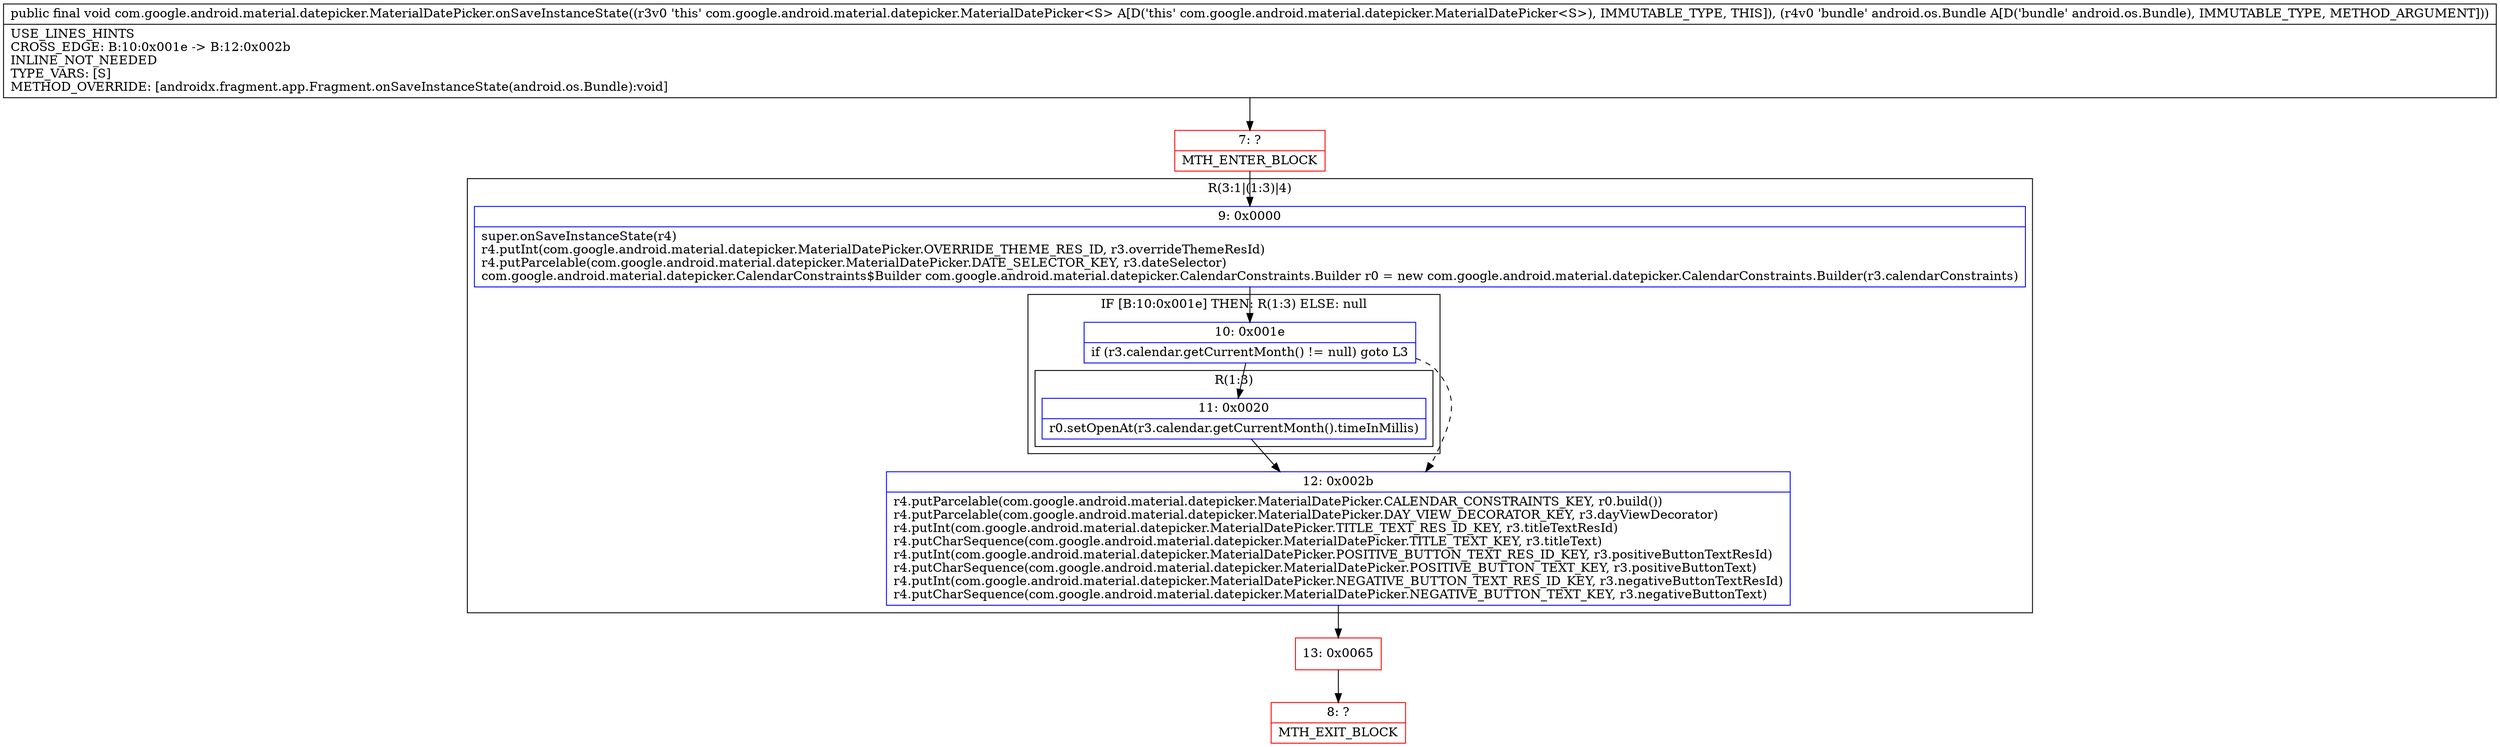 digraph "CFG forcom.google.android.material.datepicker.MaterialDatePicker.onSaveInstanceState(Landroid\/os\/Bundle;)V" {
subgraph cluster_Region_1001096056 {
label = "R(3:1|(1:3)|4)";
node [shape=record,color=blue];
Node_9 [shape=record,label="{9\:\ 0x0000|super.onSaveInstanceState(r4)\lr4.putInt(com.google.android.material.datepicker.MaterialDatePicker.OVERRIDE_THEME_RES_ID, r3.overrideThemeResId)\lr4.putParcelable(com.google.android.material.datepicker.MaterialDatePicker.DATE_SELECTOR_KEY, r3.dateSelector)\lcom.google.android.material.datepicker.CalendarConstraints$Builder com.google.android.material.datepicker.CalendarConstraints.Builder r0 = new com.google.android.material.datepicker.CalendarConstraints.Builder(r3.calendarConstraints)\l}"];
subgraph cluster_IfRegion_71858647 {
label = "IF [B:10:0x001e] THEN: R(1:3) ELSE: null";
node [shape=record,color=blue];
Node_10 [shape=record,label="{10\:\ 0x001e|if (r3.calendar.getCurrentMonth() != null) goto L3\l}"];
subgraph cluster_Region_592982432 {
label = "R(1:3)";
node [shape=record,color=blue];
Node_11 [shape=record,label="{11\:\ 0x0020|r0.setOpenAt(r3.calendar.getCurrentMonth().timeInMillis)\l}"];
}
}
Node_12 [shape=record,label="{12\:\ 0x002b|r4.putParcelable(com.google.android.material.datepicker.MaterialDatePicker.CALENDAR_CONSTRAINTS_KEY, r0.build())\lr4.putParcelable(com.google.android.material.datepicker.MaterialDatePicker.DAY_VIEW_DECORATOR_KEY, r3.dayViewDecorator)\lr4.putInt(com.google.android.material.datepicker.MaterialDatePicker.TITLE_TEXT_RES_ID_KEY, r3.titleTextResId)\lr4.putCharSequence(com.google.android.material.datepicker.MaterialDatePicker.TITLE_TEXT_KEY, r3.titleText)\lr4.putInt(com.google.android.material.datepicker.MaterialDatePicker.POSITIVE_BUTTON_TEXT_RES_ID_KEY, r3.positiveButtonTextResId)\lr4.putCharSequence(com.google.android.material.datepicker.MaterialDatePicker.POSITIVE_BUTTON_TEXT_KEY, r3.positiveButtonText)\lr4.putInt(com.google.android.material.datepicker.MaterialDatePicker.NEGATIVE_BUTTON_TEXT_RES_ID_KEY, r3.negativeButtonTextResId)\lr4.putCharSequence(com.google.android.material.datepicker.MaterialDatePicker.NEGATIVE_BUTTON_TEXT_KEY, r3.negativeButtonText)\l}"];
}
Node_7 [shape=record,color=red,label="{7\:\ ?|MTH_ENTER_BLOCK\l}"];
Node_13 [shape=record,color=red,label="{13\:\ 0x0065}"];
Node_8 [shape=record,color=red,label="{8\:\ ?|MTH_EXIT_BLOCK\l}"];
MethodNode[shape=record,label="{public final void com.google.android.material.datepicker.MaterialDatePicker.onSaveInstanceState((r3v0 'this' com.google.android.material.datepicker.MaterialDatePicker\<S\> A[D('this' com.google.android.material.datepicker.MaterialDatePicker\<S\>), IMMUTABLE_TYPE, THIS]), (r4v0 'bundle' android.os.Bundle A[D('bundle' android.os.Bundle), IMMUTABLE_TYPE, METHOD_ARGUMENT]))  | USE_LINES_HINTS\lCROSS_EDGE: B:10:0x001e \-\> B:12:0x002b\lINLINE_NOT_NEEDED\lTYPE_VARS: [S]\lMETHOD_OVERRIDE: [androidx.fragment.app.Fragment.onSaveInstanceState(android.os.Bundle):void]\l}"];
MethodNode -> Node_7;Node_9 -> Node_10;
Node_10 -> Node_11;
Node_10 -> Node_12[style=dashed];
Node_11 -> Node_12;
Node_12 -> Node_13;
Node_7 -> Node_9;
Node_13 -> Node_8;
}

